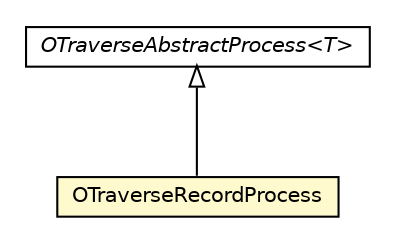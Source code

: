 #!/usr/local/bin/dot
#
# Class diagram 
# Generated by UMLGraph version R5_6-24-gf6e263 (http://www.umlgraph.org/)
#

digraph G {
	edge [fontname="Helvetica",fontsize=10,labelfontname="Helvetica",labelfontsize=10];
	node [fontname="Helvetica",fontsize=10,shape=plaintext];
	nodesep=0.25;
	ranksep=0.5;
	// com.orientechnologies.orient.core.command.traverse.OTraverseAbstractProcess<T>
	c7296260 [label=<<table title="com.orientechnologies.orient.core.command.traverse.OTraverseAbstractProcess" border="0" cellborder="1" cellspacing="0" cellpadding="2" port="p" href="./OTraverseAbstractProcess.html">
		<tr><td><table border="0" cellspacing="0" cellpadding="1">
<tr><td align="center" balign="center"><font face="Helvetica-Oblique"> OTraverseAbstractProcess&lt;T&gt; </font></td></tr>
		</table></td></tr>
		</table>>, URL="./OTraverseAbstractProcess.html", fontname="Helvetica", fontcolor="black", fontsize=10.0];
	// com.orientechnologies.orient.core.command.traverse.OTraverseRecordProcess
	c7296261 [label=<<table title="com.orientechnologies.orient.core.command.traverse.OTraverseRecordProcess" border="0" cellborder="1" cellspacing="0" cellpadding="2" port="p" bgcolor="lemonChiffon" href="./OTraverseRecordProcess.html">
		<tr><td><table border="0" cellspacing="0" cellpadding="1">
<tr><td align="center" balign="center"> OTraverseRecordProcess </td></tr>
		</table></td></tr>
		</table>>, URL="./OTraverseRecordProcess.html", fontname="Helvetica", fontcolor="black", fontsize=10.0];
	//com.orientechnologies.orient.core.command.traverse.OTraverseRecordProcess extends com.orientechnologies.orient.core.command.traverse.OTraverseAbstractProcess<com.orientechnologies.orient.core.db.record.OIdentifiable>
	c7296260:p -> c7296261:p [dir=back,arrowtail=empty];
}

